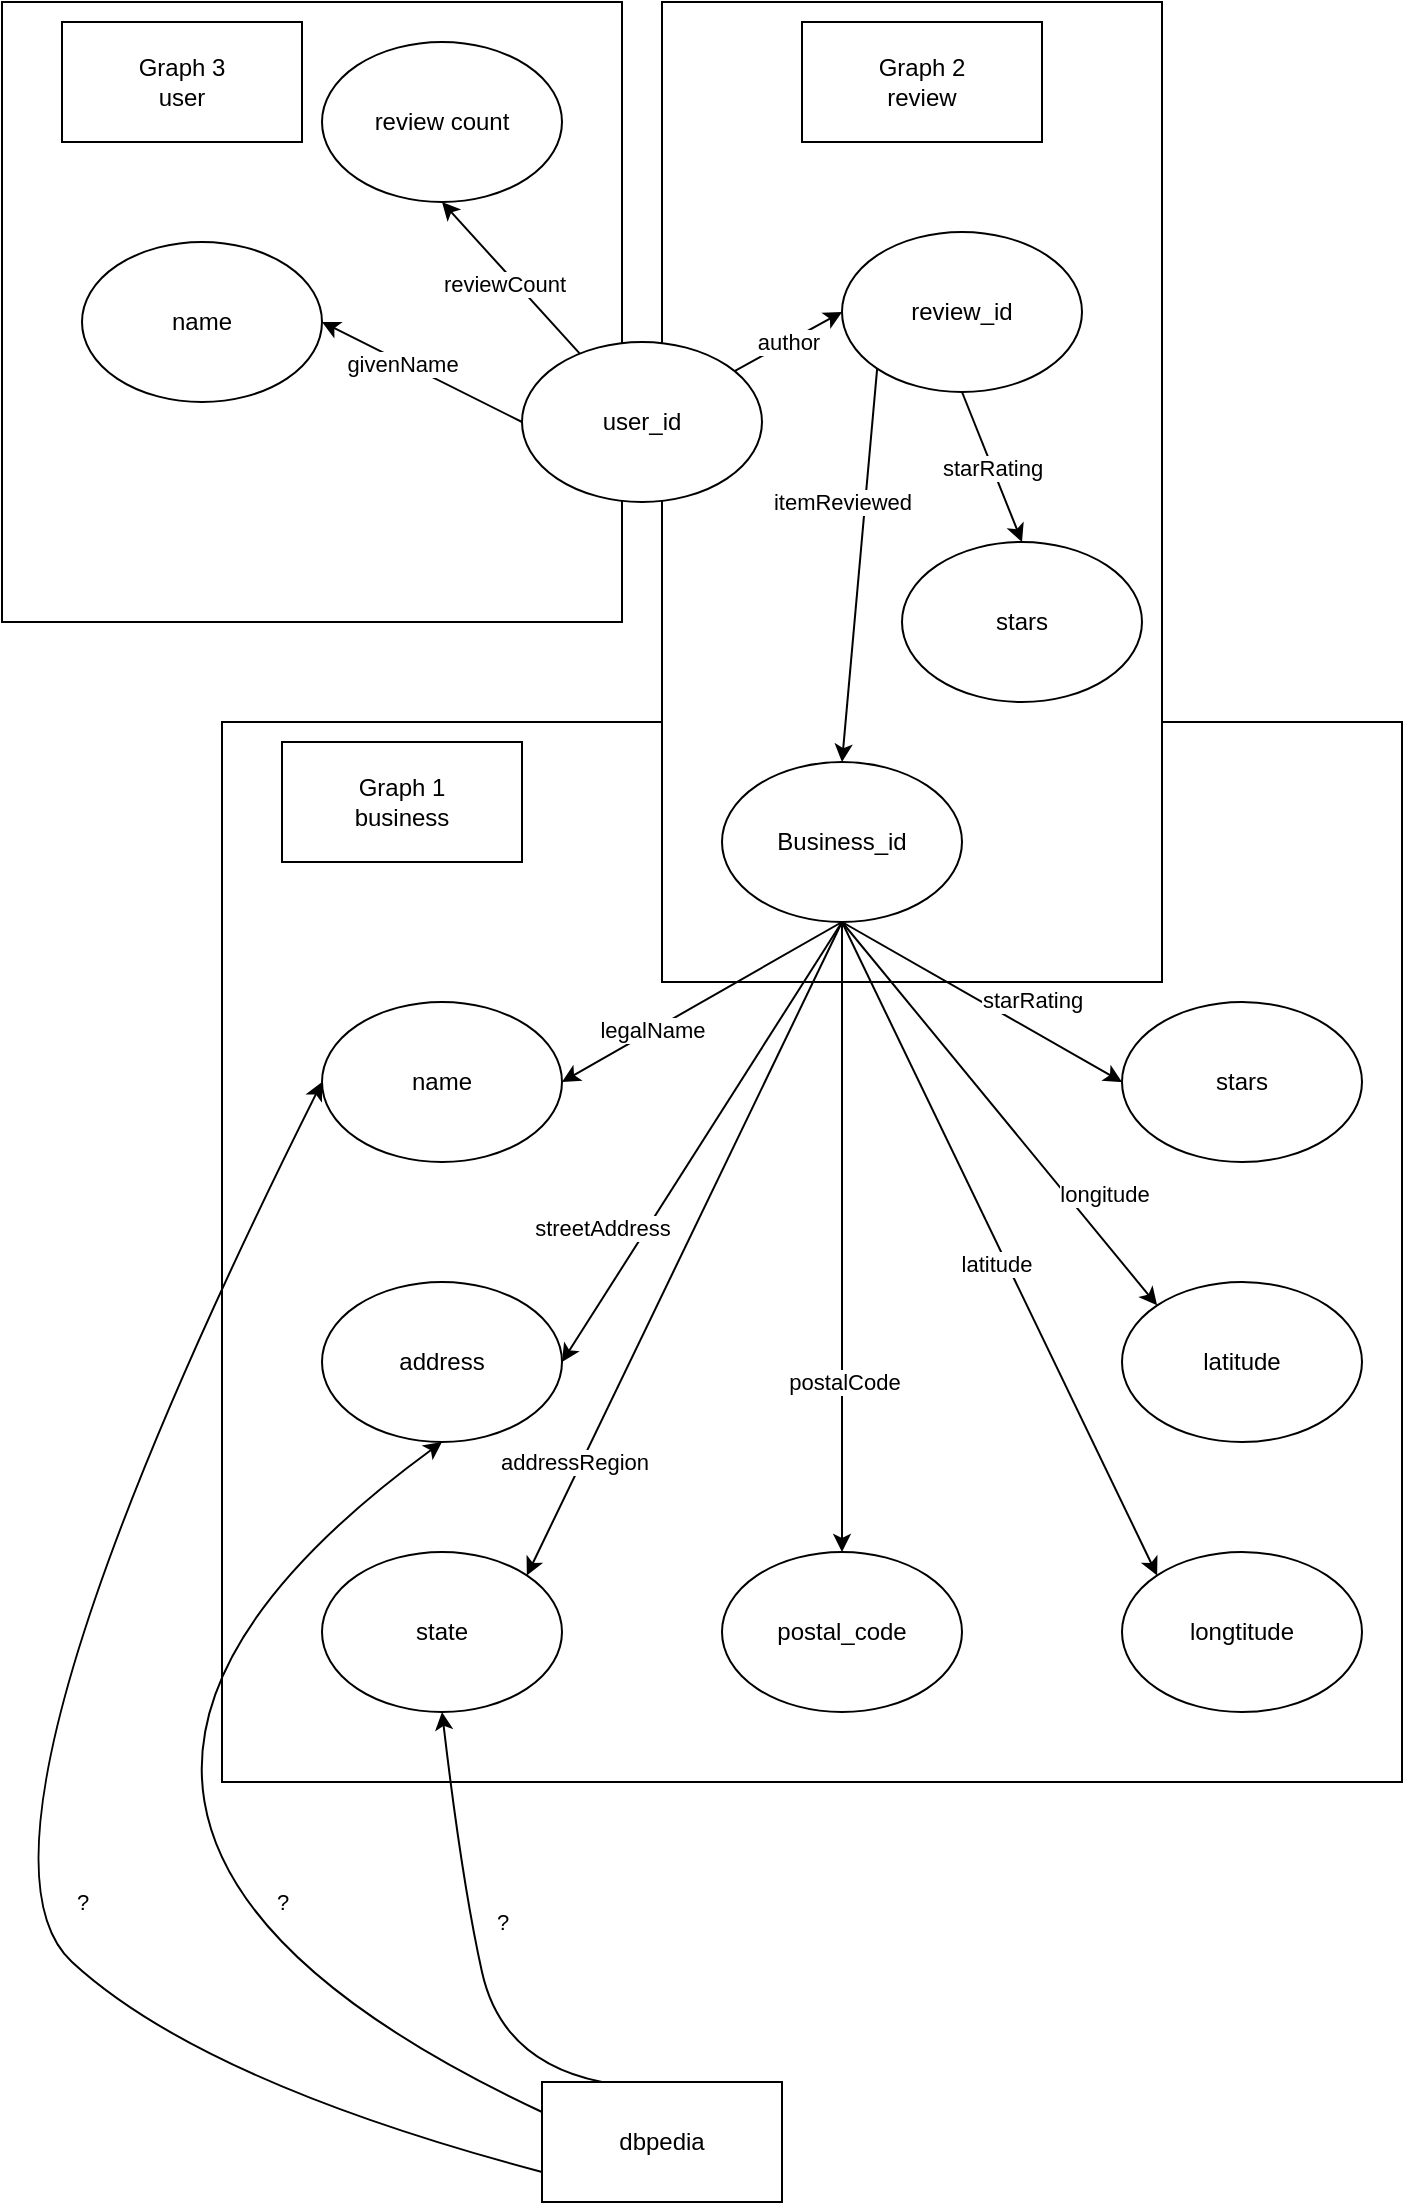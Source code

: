 <mxfile version="15.8.4" type="device"><diagram id="DzeB6LM_T9_o0V6ZklBb" name="Side-1"><mxGraphModel dx="1038" dy="1858" grid="1" gridSize="10" guides="1" tooltips="1" connect="1" arrows="1" fold="1" page="1" pageScale="1" pageWidth="827" pageHeight="1169" math="0" shadow="0"><root><mxCell id="0"/><mxCell id="1" parent="0"/><mxCell id="V5DMVuqn2VE1wfD6RtJx-28" value="" style="rounded=0;whiteSpace=wrap;html=1;" parent="1" vertex="1"><mxGeometry x="70" y="-1120" width="310" height="310" as="geometry"/></mxCell><mxCell id="V5DMVuqn2VE1wfD6RtJx-18" value="" style="rounded=0;whiteSpace=wrap;html=1;" parent="1" vertex="1"><mxGeometry x="180" y="-760" width="590" height="530" as="geometry"/></mxCell><mxCell id="V5DMVuqn2VE1wfD6RtJx-19" value="" style="rounded=0;whiteSpace=wrap;html=1;" parent="1" vertex="1"><mxGeometry x="400" y="-1120" width="250" height="490" as="geometry"/></mxCell><mxCell id="V5DMVuqn2VE1wfD6RtJx-1" value="Business_id" style="ellipse;whiteSpace=wrap;html=1;" parent="1" vertex="1"><mxGeometry x="430" y="-740" width="120" height="80" as="geometry"/></mxCell><mxCell id="V5DMVuqn2VE1wfD6RtJx-2" value="name" style="ellipse;whiteSpace=wrap;html=1;" parent="1" vertex="1"><mxGeometry x="230" y="-620" width="120" height="80" as="geometry"/></mxCell><mxCell id="V5DMVuqn2VE1wfD6RtJx-3" value="stars" style="ellipse;whiteSpace=wrap;html=1;" parent="1" vertex="1"><mxGeometry x="630" y="-620" width="120" height="80" as="geometry"/></mxCell><mxCell id="V5DMVuqn2VE1wfD6RtJx-4" value="address" style="ellipse;whiteSpace=wrap;html=1;" parent="1" vertex="1"><mxGeometry x="230" y="-480" width="120" height="80" as="geometry"/></mxCell><mxCell id="V5DMVuqn2VE1wfD6RtJx-5" value="state" style="ellipse;whiteSpace=wrap;html=1;" parent="1" vertex="1"><mxGeometry x="230" y="-345" width="120" height="80" as="geometry"/></mxCell><mxCell id="V5DMVuqn2VE1wfD6RtJx-6" value="postal_code" style="ellipse;whiteSpace=wrap;html=1;" parent="1" vertex="1"><mxGeometry x="430" y="-345" width="120" height="80" as="geometry"/></mxCell><mxCell id="V5DMVuqn2VE1wfD6RtJx-7" value="Graph 1&lt;br&gt;business" style="rounded=0;whiteSpace=wrap;html=1;" parent="1" vertex="1"><mxGeometry x="210" y="-750" width="120" height="60" as="geometry"/></mxCell><mxCell id="V5DMVuqn2VE1wfD6RtJx-8" value="longtitude" style="ellipse;whiteSpace=wrap;html=1;" parent="1" vertex="1"><mxGeometry x="630" y="-345" width="120" height="80" as="geometry"/></mxCell><mxCell id="V5DMVuqn2VE1wfD6RtJx-9" value="latitude" style="ellipse;whiteSpace=wrap;html=1;" parent="1" vertex="1"><mxGeometry x="630" y="-480" width="120" height="80" as="geometry"/></mxCell><mxCell id="V5DMVuqn2VE1wfD6RtJx-10" value="" style="endArrow=classic;html=1;rounded=0;exitX=0.5;exitY=1;exitDx=0;exitDy=0;entryX=1;entryY=0.5;entryDx=0;entryDy=0;" parent="1" source="V5DMVuqn2VE1wfD6RtJx-1" target="V5DMVuqn2VE1wfD6RtJx-2" edge="1"><mxGeometry width="50" height="50" relative="1" as="geometry"><mxPoint x="440" y="-450" as="sourcePoint"/><mxPoint x="490" y="-500" as="targetPoint"/></mxGeometry></mxCell><mxCell id="aimG7ogUE2Tun78Ovrao-3" value="legalName" style="edgeLabel;html=1;align=center;verticalAlign=middle;resizable=0;points=[];" parent="V5DMVuqn2VE1wfD6RtJx-10" vertex="1" connectable="0"><mxGeometry x="0.356" y="-1" relative="1" as="geometry"><mxPoint as="offset"/></mxGeometry></mxCell><mxCell id="V5DMVuqn2VE1wfD6RtJx-11" value="streetAddress" style="endArrow=classic;html=1;rounded=0;exitX=0.5;exitY=1;exitDx=0;exitDy=0;entryX=1;entryY=0.5;entryDx=0;entryDy=0;" parent="1" source="V5DMVuqn2VE1wfD6RtJx-1" target="V5DMVuqn2VE1wfD6RtJx-4" edge="1"><mxGeometry x="0.485" y="-19" width="50" height="50" relative="1" as="geometry"><mxPoint x="440" y="-450" as="sourcePoint"/><mxPoint x="490" y="-500" as="targetPoint"/><mxPoint as="offset"/></mxGeometry></mxCell><mxCell id="V5DMVuqn2VE1wfD6RtJx-12" value="" style="endArrow=classic;html=1;rounded=0;exitX=0.5;exitY=1;exitDx=0;exitDy=0;entryX=1;entryY=0;entryDx=0;entryDy=0;" parent="1" source="V5DMVuqn2VE1wfD6RtJx-1" target="V5DMVuqn2VE1wfD6RtJx-5" edge="1"><mxGeometry width="50" height="50" relative="1" as="geometry"><mxPoint x="440" y="-450" as="sourcePoint"/><mxPoint x="490" y="-500" as="targetPoint"/></mxGeometry></mxCell><mxCell id="aimG7ogUE2Tun78Ovrao-4" value="addressRegion" style="edgeLabel;html=1;align=center;verticalAlign=middle;resizable=0;points=[];" parent="V5DMVuqn2VE1wfD6RtJx-12" vertex="1" connectable="0"><mxGeometry x="0.271" y="5" relative="1" as="geometry"><mxPoint x="-39" y="60" as="offset"/></mxGeometry></mxCell><mxCell id="V5DMVuqn2VE1wfD6RtJx-13" value="postalCode" style="endArrow=classic;html=1;rounded=0;exitX=0.5;exitY=1;exitDx=0;exitDy=0;entryX=0.5;entryY=0;entryDx=0;entryDy=0;" parent="1" source="V5DMVuqn2VE1wfD6RtJx-1" target="V5DMVuqn2VE1wfD6RtJx-6" edge="1"><mxGeometry x="0.459" y="1" width="50" height="50" relative="1" as="geometry"><mxPoint x="440" y="-450" as="sourcePoint"/><mxPoint x="490" y="-500" as="targetPoint"/><mxPoint as="offset"/></mxGeometry></mxCell><mxCell id="V5DMVuqn2VE1wfD6RtJx-14" value="latitude" style="endArrow=classic;html=1;rounded=0;exitX=0.5;exitY=1;exitDx=0;exitDy=0;entryX=0;entryY=0;entryDx=0;entryDy=0;" parent="1" source="V5DMVuqn2VE1wfD6RtJx-1" target="V5DMVuqn2VE1wfD6RtJx-8" edge="1"><mxGeometry x="0.032" y="-5" width="50" height="50" relative="1" as="geometry"><mxPoint x="440" y="-450" as="sourcePoint"/><mxPoint x="490" y="-500" as="targetPoint"/><mxPoint as="offset"/></mxGeometry></mxCell><mxCell id="V5DMVuqn2VE1wfD6RtJx-15" value="longitude" style="endArrow=classic;html=1;rounded=0;exitX=0.5;exitY=1;exitDx=0;exitDy=0;entryX=0;entryY=0;entryDx=0;entryDy=0;" parent="1" source="V5DMVuqn2VE1wfD6RtJx-1" target="V5DMVuqn2VE1wfD6RtJx-9" edge="1"><mxGeometry x="0.524" y="15" width="50" height="50" relative="1" as="geometry"><mxPoint x="440" y="-450" as="sourcePoint"/><mxPoint x="490" y="-500" as="targetPoint"/><mxPoint x="-1" as="offset"/></mxGeometry></mxCell><mxCell id="V5DMVuqn2VE1wfD6RtJx-16" value="" style="endArrow=classic;html=1;rounded=0;exitX=0.5;exitY=1;exitDx=0;exitDy=0;entryX=0;entryY=0.5;entryDx=0;entryDy=0;" parent="1" source="V5DMVuqn2VE1wfD6RtJx-1" target="V5DMVuqn2VE1wfD6RtJx-3" edge="1"><mxGeometry width="50" height="50" relative="1" as="geometry"><mxPoint x="440" y="-450" as="sourcePoint"/><mxPoint x="490" y="-500" as="targetPoint"/></mxGeometry></mxCell><mxCell id="aimG7ogUE2Tun78Ovrao-5" value="starRating" style="edgeLabel;html=1;align=center;verticalAlign=middle;resizable=0;points=[];" parent="V5DMVuqn2VE1wfD6RtJx-16" vertex="1" connectable="0"><mxGeometry x="0.308" y="3" relative="1" as="geometry"><mxPoint x="2" y="-11" as="offset"/></mxGeometry></mxCell><mxCell id="V5DMVuqn2VE1wfD6RtJx-17" value="user_id" style="ellipse;whiteSpace=wrap;html=1;" parent="1" vertex="1"><mxGeometry x="330" y="-950" width="120" height="80" as="geometry"/></mxCell><mxCell id="V5DMVuqn2VE1wfD6RtJx-20" value="review_id" style="ellipse;whiteSpace=wrap;html=1;" parent="1" vertex="1"><mxGeometry x="490" y="-1005" width="120" height="80" as="geometry"/></mxCell><mxCell id="V5DMVuqn2VE1wfD6RtJx-21" value="stars" style="ellipse;whiteSpace=wrap;html=1;" parent="1" vertex="1"><mxGeometry x="520" y="-850" width="120" height="80" as="geometry"/></mxCell><mxCell id="V5DMVuqn2VE1wfD6RtJx-24" value="itemReviewed" style="endArrow=classic;html=1;rounded=0;entryX=0.5;entryY=0;entryDx=0;entryDy=0;exitX=0;exitY=1;exitDx=0;exitDy=0;" parent="1" source="V5DMVuqn2VE1wfD6RtJx-20" target="V5DMVuqn2VE1wfD6RtJx-1" edge="1"><mxGeometry x="-0.311" y="-12" width="50" height="50" relative="1" as="geometry"><mxPoint x="390" y="-870" as="sourcePoint"/><mxPoint x="590" y="-850" as="targetPoint"/><mxPoint as="offset"/></mxGeometry></mxCell><mxCell id="V5DMVuqn2VE1wfD6RtJx-25" value="author" style="endArrow=classic;html=1;rounded=0;entryX=0;entryY=0.5;entryDx=0;entryDy=0;" parent="1" source="V5DMVuqn2VE1wfD6RtJx-17" target="V5DMVuqn2VE1wfD6RtJx-20" edge="1"><mxGeometry width="50" height="50" relative="1" as="geometry"><mxPoint x="620" y="-1010" as="sourcePoint"/><mxPoint x="670" y="-1060" as="targetPoint"/></mxGeometry></mxCell><mxCell id="V5DMVuqn2VE1wfD6RtJx-26" value="starRating" style="endArrow=classic;html=1;rounded=0;entryX=0.5;entryY=0;entryDx=0;entryDy=0;exitX=0.5;exitY=1;exitDx=0;exitDy=0;" parent="1" source="V5DMVuqn2VE1wfD6RtJx-20" target="V5DMVuqn2VE1wfD6RtJx-21" edge="1"><mxGeometry width="50" height="50" relative="1" as="geometry"><mxPoint x="620" y="-1010" as="sourcePoint"/><mxPoint x="670" y="-1060" as="targetPoint"/></mxGeometry></mxCell><mxCell id="V5DMVuqn2VE1wfD6RtJx-27" value="Graph 2&lt;br&gt;review" style="rounded=0;whiteSpace=wrap;html=1;" parent="1" vertex="1"><mxGeometry x="470" y="-1110" width="120" height="60" as="geometry"/></mxCell><mxCell id="SILHXE7LiWa1xE5bRW1I-1" value="name" style="ellipse;whiteSpace=wrap;html=1;" parent="1" vertex="1"><mxGeometry x="110" y="-1000" width="120" height="80" as="geometry"/></mxCell><mxCell id="SILHXE7LiWa1xE5bRW1I-2" value="review count" style="ellipse;whiteSpace=wrap;html=1;" parent="1" vertex="1"><mxGeometry x="230" y="-1100" width="120" height="80" as="geometry"/></mxCell><mxCell id="SILHXE7LiWa1xE5bRW1I-3" value="" style="endArrow=classic;html=1;rounded=0;exitX=0;exitY=0.5;exitDx=0;exitDy=0;entryX=1;entryY=0.5;entryDx=0;entryDy=0;" parent="1" source="V5DMVuqn2VE1wfD6RtJx-17" target="SILHXE7LiWa1xE5bRW1I-1" edge="1"><mxGeometry width="50" height="50" relative="1" as="geometry"><mxPoint x="90" y="-1200" as="sourcePoint"/><mxPoint x="140" y="-1250" as="targetPoint"/></mxGeometry></mxCell><mxCell id="aimG7ogUE2Tun78Ovrao-1" value="givenName" style="edgeLabel;html=1;align=center;verticalAlign=middle;resizable=0;points=[];" parent="SILHXE7LiWa1xE5bRW1I-3" vertex="1" connectable="0"><mxGeometry x="-0.233" y="3" relative="1" as="geometry"><mxPoint x="-20" y="-13" as="offset"/></mxGeometry></mxCell><mxCell id="SILHXE7LiWa1xE5bRW1I-4" value="" style="endArrow=classic;html=1;rounded=0;entryX=0.5;entryY=1;entryDx=0;entryDy=0;" parent="1" source="V5DMVuqn2VE1wfD6RtJx-17" target="SILHXE7LiWa1xE5bRW1I-2" edge="1"><mxGeometry width="50" height="50" relative="1" as="geometry"><mxPoint x="500" y="-820" as="sourcePoint"/><mxPoint x="280" y="-850" as="targetPoint"/></mxGeometry></mxCell><mxCell id="aimG7ogUE2Tun78Ovrao-2" value="reviewCount" style="edgeLabel;html=1;align=center;verticalAlign=middle;resizable=0;points=[];" parent="SILHXE7LiWa1xE5bRW1I-4" vertex="1" connectable="0"><mxGeometry x="0.203" y="3" relative="1" as="geometry"><mxPoint x="5" y="8" as="offset"/></mxGeometry></mxCell><mxCell id="SILHXE7LiWa1xE5bRW1I-5" value="Graph 3&lt;br&gt;user" style="rounded=0;whiteSpace=wrap;html=1;" parent="1" vertex="1"><mxGeometry x="100" y="-1110" width="120" height="60" as="geometry"/></mxCell><mxCell id="Z9LkjFhnVz2sIAfV2NNI-1" value="dbpedia" style="rounded=0;whiteSpace=wrap;html=1;" parent="1" vertex="1"><mxGeometry x="340" y="-80" width="120" height="60" as="geometry"/></mxCell><mxCell id="Z9LkjFhnVz2sIAfV2NNI-5" value="?" style="curved=1;endArrow=classic;html=1;rounded=0;entryX=0.5;entryY=1;entryDx=0;entryDy=0;exitX=0.25;exitY=0;exitDx=0;exitDy=0;" parent="1" source="Z9LkjFhnVz2sIAfV2NNI-1" target="V5DMVuqn2VE1wfD6RtJx-5" edge="1"><mxGeometry x="0.043" y="-15" width="50" height="50" relative="1" as="geometry"><mxPoint x="300" y="-120" as="sourcePoint"/><mxPoint x="490" y="-310" as="targetPoint"/><Array as="points"><mxPoint x="320" y="-90"/><mxPoint x="300" y="-180"/></Array><mxPoint as="offset"/></mxGeometry></mxCell><mxCell id="Z9LkjFhnVz2sIAfV2NNI-6" value="?" style="curved=1;endArrow=classic;html=1;rounded=0;entryX=0.5;entryY=1;entryDx=0;entryDy=0;exitX=0;exitY=0.25;exitDx=0;exitDy=0;" parent="1" source="Z9LkjFhnVz2sIAfV2NNI-1" target="V5DMVuqn2VE1wfD6RtJx-4" edge="1"><mxGeometry x="-0.511" y="-40" width="50" height="50" relative="1" as="geometry"><mxPoint x="350" y="-40" as="sourcePoint"/><mxPoint x="300" y="-255" as="targetPoint"/><Array as="points"><mxPoint x="30" y="-210"/></Array><mxPoint as="offset"/></mxGeometry></mxCell><mxCell id="Z9LkjFhnVz2sIAfV2NNI-8" value="?" style="curved=1;endArrow=classic;html=1;rounded=0;entryX=0;entryY=0.5;entryDx=0;entryDy=0;exitX=0;exitY=0.75;exitDx=0;exitDy=0;" parent="1" source="Z9LkjFhnVz2sIAfV2NNI-1" target="V5DMVuqn2VE1wfD6RtJx-2" edge="1"><mxGeometry x="-0.277" y="-25" width="50" height="50" relative="1" as="geometry"><mxPoint x="350" y="-55" as="sourcePoint"/><mxPoint x="300" y="-390" as="targetPoint"/><Array as="points"><mxPoint x="170" y="-80"/><mxPoint x="40" y="-200"/></Array><mxPoint as="offset"/></mxGeometry></mxCell></root></mxGraphModel></diagram></mxfile>